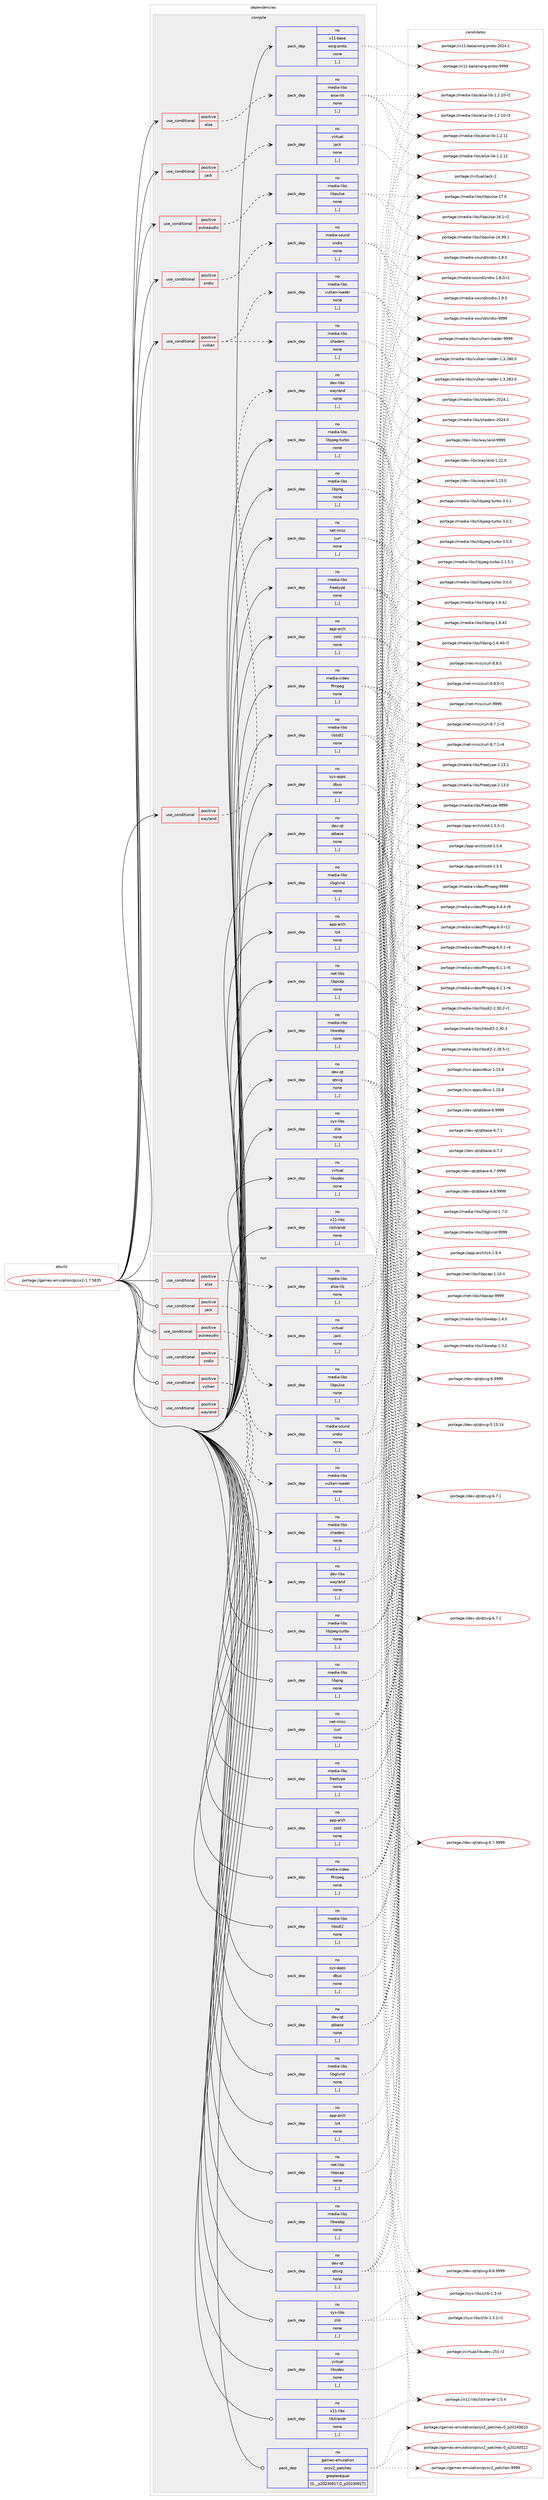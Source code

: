 digraph prolog {

# *************
# Graph options
# *************

newrank=true;
concentrate=true;
compound=true;
graph [rankdir=LR,fontname=Helvetica,fontsize=10,ranksep=1.5];#, ranksep=2.5, nodesep=0.2];
edge  [arrowhead=vee];
node  [fontname=Helvetica,fontsize=10];

# **********
# The ebuild
# **********

subgraph cluster_leftcol {
color=gray;
rank=same;
label=<<i>ebuild</i>>;
id [label="portage://games-emulation/pcsx2-1.7.5835", color=red, width=4, href="../games-emulation/pcsx2-1.7.5835.svg"];
}

# ****************
# The dependencies
# ****************

subgraph cluster_midcol {
color=gray;
label=<<i>dependencies</i>>;
subgraph cluster_compile {
fillcolor="#eeeeee";
style=filled;
label=<<i>compile</i>>;
subgraph cond62017 {
dependency223374 [label=<<TABLE BORDER="0" CELLBORDER="1" CELLSPACING="0" CELLPADDING="4"><TR><TD ROWSPAN="3" CELLPADDING="10">use_conditional</TD></TR><TR><TD>positive</TD></TR><TR><TD>alsa</TD></TR></TABLE>>, shape=none, color=red];
subgraph pack159883 {
dependency223375 [label=<<TABLE BORDER="0" CELLBORDER="1" CELLSPACING="0" CELLPADDING="4" WIDTH="220"><TR><TD ROWSPAN="6" CELLPADDING="30">pack_dep</TD></TR><TR><TD WIDTH="110">no</TD></TR><TR><TD>media-libs</TD></TR><TR><TD>alsa-lib</TD></TR><TR><TD>none</TD></TR><TR><TD>[,,]</TD></TR></TABLE>>, shape=none, color=blue];
}
dependency223374:e -> dependency223375:w [weight=20,style="dashed",arrowhead="vee"];
}
id:e -> dependency223374:w [weight=20,style="solid",arrowhead="vee"];
subgraph cond62018 {
dependency223376 [label=<<TABLE BORDER="0" CELLBORDER="1" CELLSPACING="0" CELLPADDING="4"><TR><TD ROWSPAN="3" CELLPADDING="10">use_conditional</TD></TR><TR><TD>positive</TD></TR><TR><TD>jack</TD></TR></TABLE>>, shape=none, color=red];
subgraph pack159884 {
dependency223377 [label=<<TABLE BORDER="0" CELLBORDER="1" CELLSPACING="0" CELLPADDING="4" WIDTH="220"><TR><TD ROWSPAN="6" CELLPADDING="30">pack_dep</TD></TR><TR><TD WIDTH="110">no</TD></TR><TR><TD>virtual</TD></TR><TR><TD>jack</TD></TR><TR><TD>none</TD></TR><TR><TD>[,,]</TD></TR></TABLE>>, shape=none, color=blue];
}
dependency223376:e -> dependency223377:w [weight=20,style="dashed",arrowhead="vee"];
}
id:e -> dependency223376:w [weight=20,style="solid",arrowhead="vee"];
subgraph cond62019 {
dependency223378 [label=<<TABLE BORDER="0" CELLBORDER="1" CELLSPACING="0" CELLPADDING="4"><TR><TD ROWSPAN="3" CELLPADDING="10">use_conditional</TD></TR><TR><TD>positive</TD></TR><TR><TD>pulseaudio</TD></TR></TABLE>>, shape=none, color=red];
subgraph pack159885 {
dependency223379 [label=<<TABLE BORDER="0" CELLBORDER="1" CELLSPACING="0" CELLPADDING="4" WIDTH="220"><TR><TD ROWSPAN="6" CELLPADDING="30">pack_dep</TD></TR><TR><TD WIDTH="110">no</TD></TR><TR><TD>media-libs</TD></TR><TR><TD>libpulse</TD></TR><TR><TD>none</TD></TR><TR><TD>[,,]</TD></TR></TABLE>>, shape=none, color=blue];
}
dependency223378:e -> dependency223379:w [weight=20,style="dashed",arrowhead="vee"];
}
id:e -> dependency223378:w [weight=20,style="solid",arrowhead="vee"];
subgraph cond62020 {
dependency223380 [label=<<TABLE BORDER="0" CELLBORDER="1" CELLSPACING="0" CELLPADDING="4"><TR><TD ROWSPAN="3" CELLPADDING="10">use_conditional</TD></TR><TR><TD>positive</TD></TR><TR><TD>sndio</TD></TR></TABLE>>, shape=none, color=red];
subgraph pack159886 {
dependency223381 [label=<<TABLE BORDER="0" CELLBORDER="1" CELLSPACING="0" CELLPADDING="4" WIDTH="220"><TR><TD ROWSPAN="6" CELLPADDING="30">pack_dep</TD></TR><TR><TD WIDTH="110">no</TD></TR><TR><TD>media-sound</TD></TR><TR><TD>sndio</TD></TR><TR><TD>none</TD></TR><TR><TD>[,,]</TD></TR></TABLE>>, shape=none, color=blue];
}
dependency223380:e -> dependency223381:w [weight=20,style="dashed",arrowhead="vee"];
}
id:e -> dependency223380:w [weight=20,style="solid",arrowhead="vee"];
subgraph cond62021 {
dependency223382 [label=<<TABLE BORDER="0" CELLBORDER="1" CELLSPACING="0" CELLPADDING="4"><TR><TD ROWSPAN="3" CELLPADDING="10">use_conditional</TD></TR><TR><TD>positive</TD></TR><TR><TD>vulkan</TD></TR></TABLE>>, shape=none, color=red];
subgraph pack159887 {
dependency223383 [label=<<TABLE BORDER="0" CELLBORDER="1" CELLSPACING="0" CELLPADDING="4" WIDTH="220"><TR><TD ROWSPAN="6" CELLPADDING="30">pack_dep</TD></TR><TR><TD WIDTH="110">no</TD></TR><TR><TD>media-libs</TD></TR><TR><TD>shaderc</TD></TR><TR><TD>none</TD></TR><TR><TD>[,,]</TD></TR></TABLE>>, shape=none, color=blue];
}
dependency223382:e -> dependency223383:w [weight=20,style="dashed",arrowhead="vee"];
subgraph pack159888 {
dependency223384 [label=<<TABLE BORDER="0" CELLBORDER="1" CELLSPACING="0" CELLPADDING="4" WIDTH="220"><TR><TD ROWSPAN="6" CELLPADDING="30">pack_dep</TD></TR><TR><TD WIDTH="110">no</TD></TR><TR><TD>media-libs</TD></TR><TR><TD>vulkan-loader</TD></TR><TR><TD>none</TD></TR><TR><TD>[,,]</TD></TR></TABLE>>, shape=none, color=blue];
}
dependency223382:e -> dependency223384:w [weight=20,style="dashed",arrowhead="vee"];
}
id:e -> dependency223382:w [weight=20,style="solid",arrowhead="vee"];
subgraph cond62022 {
dependency223385 [label=<<TABLE BORDER="0" CELLBORDER="1" CELLSPACING="0" CELLPADDING="4"><TR><TD ROWSPAN="3" CELLPADDING="10">use_conditional</TD></TR><TR><TD>positive</TD></TR><TR><TD>wayland</TD></TR></TABLE>>, shape=none, color=red];
subgraph pack159889 {
dependency223386 [label=<<TABLE BORDER="0" CELLBORDER="1" CELLSPACING="0" CELLPADDING="4" WIDTH="220"><TR><TD ROWSPAN="6" CELLPADDING="30">pack_dep</TD></TR><TR><TD WIDTH="110">no</TD></TR><TR><TD>dev-libs</TD></TR><TR><TD>wayland</TD></TR><TR><TD>none</TD></TR><TR><TD>[,,]</TD></TR></TABLE>>, shape=none, color=blue];
}
dependency223385:e -> dependency223386:w [weight=20,style="dashed",arrowhead="vee"];
}
id:e -> dependency223385:w [weight=20,style="solid",arrowhead="vee"];
subgraph pack159890 {
dependency223387 [label=<<TABLE BORDER="0" CELLBORDER="1" CELLSPACING="0" CELLPADDING="4" WIDTH="220"><TR><TD ROWSPAN="6" CELLPADDING="30">pack_dep</TD></TR><TR><TD WIDTH="110">no</TD></TR><TR><TD>app-arch</TD></TR><TR><TD>lz4</TD></TR><TR><TD>none</TD></TR><TR><TD>[,,]</TD></TR></TABLE>>, shape=none, color=blue];
}
id:e -> dependency223387:w [weight=20,style="solid",arrowhead="vee"];
subgraph pack159891 {
dependency223388 [label=<<TABLE BORDER="0" CELLBORDER="1" CELLSPACING="0" CELLPADDING="4" WIDTH="220"><TR><TD ROWSPAN="6" CELLPADDING="30">pack_dep</TD></TR><TR><TD WIDTH="110">no</TD></TR><TR><TD>app-arch</TD></TR><TR><TD>zstd</TD></TR><TR><TD>none</TD></TR><TR><TD>[,,]</TD></TR></TABLE>>, shape=none, color=blue];
}
id:e -> dependency223388:w [weight=20,style="solid",arrowhead="vee"];
subgraph pack159892 {
dependency223389 [label=<<TABLE BORDER="0" CELLBORDER="1" CELLSPACING="0" CELLPADDING="4" WIDTH="220"><TR><TD ROWSPAN="6" CELLPADDING="30">pack_dep</TD></TR><TR><TD WIDTH="110">no</TD></TR><TR><TD>dev-qt</TD></TR><TR><TD>qtbase</TD></TR><TR><TD>none</TD></TR><TR><TD>[,,]</TD></TR></TABLE>>, shape=none, color=blue];
}
id:e -> dependency223389:w [weight=20,style="solid",arrowhead="vee"];
subgraph pack159893 {
dependency223390 [label=<<TABLE BORDER="0" CELLBORDER="1" CELLSPACING="0" CELLPADDING="4" WIDTH="220"><TR><TD ROWSPAN="6" CELLPADDING="30">pack_dep</TD></TR><TR><TD WIDTH="110">no</TD></TR><TR><TD>dev-qt</TD></TR><TR><TD>qtsvg</TD></TR><TR><TD>none</TD></TR><TR><TD>[,,]</TD></TR></TABLE>>, shape=none, color=blue];
}
id:e -> dependency223390:w [weight=20,style="solid",arrowhead="vee"];
subgraph pack159894 {
dependency223391 [label=<<TABLE BORDER="0" CELLBORDER="1" CELLSPACING="0" CELLPADDING="4" WIDTH="220"><TR><TD ROWSPAN="6" CELLPADDING="30">pack_dep</TD></TR><TR><TD WIDTH="110">no</TD></TR><TR><TD>media-libs</TD></TR><TR><TD>freetype</TD></TR><TR><TD>none</TD></TR><TR><TD>[,,]</TD></TR></TABLE>>, shape=none, color=blue];
}
id:e -> dependency223391:w [weight=20,style="solid",arrowhead="vee"];
subgraph pack159895 {
dependency223392 [label=<<TABLE BORDER="0" CELLBORDER="1" CELLSPACING="0" CELLPADDING="4" WIDTH="220"><TR><TD ROWSPAN="6" CELLPADDING="30">pack_dep</TD></TR><TR><TD WIDTH="110">no</TD></TR><TR><TD>media-libs</TD></TR><TR><TD>libglvnd</TD></TR><TR><TD>none</TD></TR><TR><TD>[,,]</TD></TR></TABLE>>, shape=none, color=blue];
}
id:e -> dependency223392:w [weight=20,style="solid",arrowhead="vee"];
subgraph pack159896 {
dependency223393 [label=<<TABLE BORDER="0" CELLBORDER="1" CELLSPACING="0" CELLPADDING="4" WIDTH="220"><TR><TD ROWSPAN="6" CELLPADDING="30">pack_dep</TD></TR><TR><TD WIDTH="110">no</TD></TR><TR><TD>media-libs</TD></TR><TR><TD>libjpeg-turbo</TD></TR><TR><TD>none</TD></TR><TR><TD>[,,]</TD></TR></TABLE>>, shape=none, color=blue];
}
id:e -> dependency223393:w [weight=20,style="solid",arrowhead="vee"];
subgraph pack159897 {
dependency223394 [label=<<TABLE BORDER="0" CELLBORDER="1" CELLSPACING="0" CELLPADDING="4" WIDTH="220"><TR><TD ROWSPAN="6" CELLPADDING="30">pack_dep</TD></TR><TR><TD WIDTH="110">no</TD></TR><TR><TD>media-libs</TD></TR><TR><TD>libpng</TD></TR><TR><TD>none</TD></TR><TR><TD>[,,]</TD></TR></TABLE>>, shape=none, color=blue];
}
id:e -> dependency223394:w [weight=20,style="solid",arrowhead="vee"];
subgraph pack159898 {
dependency223395 [label=<<TABLE BORDER="0" CELLBORDER="1" CELLSPACING="0" CELLPADDING="4" WIDTH="220"><TR><TD ROWSPAN="6" CELLPADDING="30">pack_dep</TD></TR><TR><TD WIDTH="110">no</TD></TR><TR><TD>media-libs</TD></TR><TR><TD>libsdl2</TD></TR><TR><TD>none</TD></TR><TR><TD>[,,]</TD></TR></TABLE>>, shape=none, color=blue];
}
id:e -> dependency223395:w [weight=20,style="solid",arrowhead="vee"];
subgraph pack159899 {
dependency223396 [label=<<TABLE BORDER="0" CELLBORDER="1" CELLSPACING="0" CELLPADDING="4" WIDTH="220"><TR><TD ROWSPAN="6" CELLPADDING="30">pack_dep</TD></TR><TR><TD WIDTH="110">no</TD></TR><TR><TD>media-libs</TD></TR><TR><TD>libwebp</TD></TR><TR><TD>none</TD></TR><TR><TD>[,,]</TD></TR></TABLE>>, shape=none, color=blue];
}
id:e -> dependency223396:w [weight=20,style="solid",arrowhead="vee"];
subgraph pack159900 {
dependency223397 [label=<<TABLE BORDER="0" CELLBORDER="1" CELLSPACING="0" CELLPADDING="4" WIDTH="220"><TR><TD ROWSPAN="6" CELLPADDING="30">pack_dep</TD></TR><TR><TD WIDTH="110">no</TD></TR><TR><TD>media-video</TD></TR><TR><TD>ffmpeg</TD></TR><TR><TD>none</TD></TR><TR><TD>[,,]</TD></TR></TABLE>>, shape=none, color=blue];
}
id:e -> dependency223397:w [weight=20,style="solid",arrowhead="vee"];
subgraph pack159901 {
dependency223398 [label=<<TABLE BORDER="0" CELLBORDER="1" CELLSPACING="0" CELLPADDING="4" WIDTH="220"><TR><TD ROWSPAN="6" CELLPADDING="30">pack_dep</TD></TR><TR><TD WIDTH="110">no</TD></TR><TR><TD>net-libs</TD></TR><TR><TD>libpcap</TD></TR><TR><TD>none</TD></TR><TR><TD>[,,]</TD></TR></TABLE>>, shape=none, color=blue];
}
id:e -> dependency223398:w [weight=20,style="solid",arrowhead="vee"];
subgraph pack159902 {
dependency223399 [label=<<TABLE BORDER="0" CELLBORDER="1" CELLSPACING="0" CELLPADDING="4" WIDTH="220"><TR><TD ROWSPAN="6" CELLPADDING="30">pack_dep</TD></TR><TR><TD WIDTH="110">no</TD></TR><TR><TD>net-misc</TD></TR><TR><TD>curl</TD></TR><TR><TD>none</TD></TR><TR><TD>[,,]</TD></TR></TABLE>>, shape=none, color=blue];
}
id:e -> dependency223399:w [weight=20,style="solid",arrowhead="vee"];
subgraph pack159903 {
dependency223400 [label=<<TABLE BORDER="0" CELLBORDER="1" CELLSPACING="0" CELLPADDING="4" WIDTH="220"><TR><TD ROWSPAN="6" CELLPADDING="30">pack_dep</TD></TR><TR><TD WIDTH="110">no</TD></TR><TR><TD>sys-apps</TD></TR><TR><TD>dbus</TD></TR><TR><TD>none</TD></TR><TR><TD>[,,]</TD></TR></TABLE>>, shape=none, color=blue];
}
id:e -> dependency223400:w [weight=20,style="solid",arrowhead="vee"];
subgraph pack159904 {
dependency223401 [label=<<TABLE BORDER="0" CELLBORDER="1" CELLSPACING="0" CELLPADDING="4" WIDTH="220"><TR><TD ROWSPAN="6" CELLPADDING="30">pack_dep</TD></TR><TR><TD WIDTH="110">no</TD></TR><TR><TD>sys-libs</TD></TR><TR><TD>zlib</TD></TR><TR><TD>none</TD></TR><TR><TD>[,,]</TD></TR></TABLE>>, shape=none, color=blue];
}
id:e -> dependency223401:w [weight=20,style="solid",arrowhead="vee"];
subgraph pack159905 {
dependency223402 [label=<<TABLE BORDER="0" CELLBORDER="1" CELLSPACING="0" CELLPADDING="4" WIDTH="220"><TR><TD ROWSPAN="6" CELLPADDING="30">pack_dep</TD></TR><TR><TD WIDTH="110">no</TD></TR><TR><TD>virtual</TD></TR><TR><TD>libudev</TD></TR><TR><TD>none</TD></TR><TR><TD>[,,]</TD></TR></TABLE>>, shape=none, color=blue];
}
id:e -> dependency223402:w [weight=20,style="solid",arrowhead="vee"];
subgraph pack159906 {
dependency223403 [label=<<TABLE BORDER="0" CELLBORDER="1" CELLSPACING="0" CELLPADDING="4" WIDTH="220"><TR><TD ROWSPAN="6" CELLPADDING="30">pack_dep</TD></TR><TR><TD WIDTH="110">no</TD></TR><TR><TD>x11-base</TD></TR><TR><TD>xorg-proto</TD></TR><TR><TD>none</TD></TR><TR><TD>[,,]</TD></TR></TABLE>>, shape=none, color=blue];
}
id:e -> dependency223403:w [weight=20,style="solid",arrowhead="vee"];
subgraph pack159907 {
dependency223404 [label=<<TABLE BORDER="0" CELLBORDER="1" CELLSPACING="0" CELLPADDING="4" WIDTH="220"><TR><TD ROWSPAN="6" CELLPADDING="30">pack_dep</TD></TR><TR><TD WIDTH="110">no</TD></TR><TR><TD>x11-libs</TD></TR><TR><TD>libXrandr</TD></TR><TR><TD>none</TD></TR><TR><TD>[,,]</TD></TR></TABLE>>, shape=none, color=blue];
}
id:e -> dependency223404:w [weight=20,style="solid",arrowhead="vee"];
}
subgraph cluster_compileandrun {
fillcolor="#eeeeee";
style=filled;
label=<<i>compile and run</i>>;
}
subgraph cluster_run {
fillcolor="#eeeeee";
style=filled;
label=<<i>run</i>>;
subgraph cond62023 {
dependency223405 [label=<<TABLE BORDER="0" CELLBORDER="1" CELLSPACING="0" CELLPADDING="4"><TR><TD ROWSPAN="3" CELLPADDING="10">use_conditional</TD></TR><TR><TD>positive</TD></TR><TR><TD>alsa</TD></TR></TABLE>>, shape=none, color=red];
subgraph pack159908 {
dependency223406 [label=<<TABLE BORDER="0" CELLBORDER="1" CELLSPACING="0" CELLPADDING="4" WIDTH="220"><TR><TD ROWSPAN="6" CELLPADDING="30">pack_dep</TD></TR><TR><TD WIDTH="110">no</TD></TR><TR><TD>media-libs</TD></TR><TR><TD>alsa-lib</TD></TR><TR><TD>none</TD></TR><TR><TD>[,,]</TD></TR></TABLE>>, shape=none, color=blue];
}
dependency223405:e -> dependency223406:w [weight=20,style="dashed",arrowhead="vee"];
}
id:e -> dependency223405:w [weight=20,style="solid",arrowhead="odot"];
subgraph cond62024 {
dependency223407 [label=<<TABLE BORDER="0" CELLBORDER="1" CELLSPACING="0" CELLPADDING="4"><TR><TD ROWSPAN="3" CELLPADDING="10">use_conditional</TD></TR><TR><TD>positive</TD></TR><TR><TD>jack</TD></TR></TABLE>>, shape=none, color=red];
subgraph pack159909 {
dependency223408 [label=<<TABLE BORDER="0" CELLBORDER="1" CELLSPACING="0" CELLPADDING="4" WIDTH="220"><TR><TD ROWSPAN="6" CELLPADDING="30">pack_dep</TD></TR><TR><TD WIDTH="110">no</TD></TR><TR><TD>virtual</TD></TR><TR><TD>jack</TD></TR><TR><TD>none</TD></TR><TR><TD>[,,]</TD></TR></TABLE>>, shape=none, color=blue];
}
dependency223407:e -> dependency223408:w [weight=20,style="dashed",arrowhead="vee"];
}
id:e -> dependency223407:w [weight=20,style="solid",arrowhead="odot"];
subgraph cond62025 {
dependency223409 [label=<<TABLE BORDER="0" CELLBORDER="1" CELLSPACING="0" CELLPADDING="4"><TR><TD ROWSPAN="3" CELLPADDING="10">use_conditional</TD></TR><TR><TD>positive</TD></TR><TR><TD>pulseaudio</TD></TR></TABLE>>, shape=none, color=red];
subgraph pack159910 {
dependency223410 [label=<<TABLE BORDER="0" CELLBORDER="1" CELLSPACING="0" CELLPADDING="4" WIDTH="220"><TR><TD ROWSPAN="6" CELLPADDING="30">pack_dep</TD></TR><TR><TD WIDTH="110">no</TD></TR><TR><TD>media-libs</TD></TR><TR><TD>libpulse</TD></TR><TR><TD>none</TD></TR><TR><TD>[,,]</TD></TR></TABLE>>, shape=none, color=blue];
}
dependency223409:e -> dependency223410:w [weight=20,style="dashed",arrowhead="vee"];
}
id:e -> dependency223409:w [weight=20,style="solid",arrowhead="odot"];
subgraph cond62026 {
dependency223411 [label=<<TABLE BORDER="0" CELLBORDER="1" CELLSPACING="0" CELLPADDING="4"><TR><TD ROWSPAN="3" CELLPADDING="10">use_conditional</TD></TR><TR><TD>positive</TD></TR><TR><TD>sndio</TD></TR></TABLE>>, shape=none, color=red];
subgraph pack159911 {
dependency223412 [label=<<TABLE BORDER="0" CELLBORDER="1" CELLSPACING="0" CELLPADDING="4" WIDTH="220"><TR><TD ROWSPAN="6" CELLPADDING="30">pack_dep</TD></TR><TR><TD WIDTH="110">no</TD></TR><TR><TD>media-sound</TD></TR><TR><TD>sndio</TD></TR><TR><TD>none</TD></TR><TR><TD>[,,]</TD></TR></TABLE>>, shape=none, color=blue];
}
dependency223411:e -> dependency223412:w [weight=20,style="dashed",arrowhead="vee"];
}
id:e -> dependency223411:w [weight=20,style="solid",arrowhead="odot"];
subgraph cond62027 {
dependency223413 [label=<<TABLE BORDER="0" CELLBORDER="1" CELLSPACING="0" CELLPADDING="4"><TR><TD ROWSPAN="3" CELLPADDING="10">use_conditional</TD></TR><TR><TD>positive</TD></TR><TR><TD>vulkan</TD></TR></TABLE>>, shape=none, color=red];
subgraph pack159912 {
dependency223414 [label=<<TABLE BORDER="0" CELLBORDER="1" CELLSPACING="0" CELLPADDING="4" WIDTH="220"><TR><TD ROWSPAN="6" CELLPADDING="30">pack_dep</TD></TR><TR><TD WIDTH="110">no</TD></TR><TR><TD>media-libs</TD></TR><TR><TD>shaderc</TD></TR><TR><TD>none</TD></TR><TR><TD>[,,]</TD></TR></TABLE>>, shape=none, color=blue];
}
dependency223413:e -> dependency223414:w [weight=20,style="dashed",arrowhead="vee"];
subgraph pack159913 {
dependency223415 [label=<<TABLE BORDER="0" CELLBORDER="1" CELLSPACING="0" CELLPADDING="4" WIDTH="220"><TR><TD ROWSPAN="6" CELLPADDING="30">pack_dep</TD></TR><TR><TD WIDTH="110">no</TD></TR><TR><TD>media-libs</TD></TR><TR><TD>vulkan-loader</TD></TR><TR><TD>none</TD></TR><TR><TD>[,,]</TD></TR></TABLE>>, shape=none, color=blue];
}
dependency223413:e -> dependency223415:w [weight=20,style="dashed",arrowhead="vee"];
}
id:e -> dependency223413:w [weight=20,style="solid",arrowhead="odot"];
subgraph cond62028 {
dependency223416 [label=<<TABLE BORDER="0" CELLBORDER="1" CELLSPACING="0" CELLPADDING="4"><TR><TD ROWSPAN="3" CELLPADDING="10">use_conditional</TD></TR><TR><TD>positive</TD></TR><TR><TD>wayland</TD></TR></TABLE>>, shape=none, color=red];
subgraph pack159914 {
dependency223417 [label=<<TABLE BORDER="0" CELLBORDER="1" CELLSPACING="0" CELLPADDING="4" WIDTH="220"><TR><TD ROWSPAN="6" CELLPADDING="30">pack_dep</TD></TR><TR><TD WIDTH="110">no</TD></TR><TR><TD>dev-libs</TD></TR><TR><TD>wayland</TD></TR><TR><TD>none</TD></TR><TR><TD>[,,]</TD></TR></TABLE>>, shape=none, color=blue];
}
dependency223416:e -> dependency223417:w [weight=20,style="dashed",arrowhead="vee"];
}
id:e -> dependency223416:w [weight=20,style="solid",arrowhead="odot"];
subgraph pack159915 {
dependency223418 [label=<<TABLE BORDER="0" CELLBORDER="1" CELLSPACING="0" CELLPADDING="4" WIDTH="220"><TR><TD ROWSPAN="6" CELLPADDING="30">pack_dep</TD></TR><TR><TD WIDTH="110">no</TD></TR><TR><TD>app-arch</TD></TR><TR><TD>lz4</TD></TR><TR><TD>none</TD></TR><TR><TD>[,,]</TD></TR></TABLE>>, shape=none, color=blue];
}
id:e -> dependency223418:w [weight=20,style="solid",arrowhead="odot"];
subgraph pack159916 {
dependency223419 [label=<<TABLE BORDER="0" CELLBORDER="1" CELLSPACING="0" CELLPADDING="4" WIDTH="220"><TR><TD ROWSPAN="6" CELLPADDING="30">pack_dep</TD></TR><TR><TD WIDTH="110">no</TD></TR><TR><TD>app-arch</TD></TR><TR><TD>zstd</TD></TR><TR><TD>none</TD></TR><TR><TD>[,,]</TD></TR></TABLE>>, shape=none, color=blue];
}
id:e -> dependency223419:w [weight=20,style="solid",arrowhead="odot"];
subgraph pack159917 {
dependency223420 [label=<<TABLE BORDER="0" CELLBORDER="1" CELLSPACING="0" CELLPADDING="4" WIDTH="220"><TR><TD ROWSPAN="6" CELLPADDING="30">pack_dep</TD></TR><TR><TD WIDTH="110">no</TD></TR><TR><TD>dev-qt</TD></TR><TR><TD>qtbase</TD></TR><TR><TD>none</TD></TR><TR><TD>[,,]</TD></TR></TABLE>>, shape=none, color=blue];
}
id:e -> dependency223420:w [weight=20,style="solid",arrowhead="odot"];
subgraph pack159918 {
dependency223421 [label=<<TABLE BORDER="0" CELLBORDER="1" CELLSPACING="0" CELLPADDING="4" WIDTH="220"><TR><TD ROWSPAN="6" CELLPADDING="30">pack_dep</TD></TR><TR><TD WIDTH="110">no</TD></TR><TR><TD>dev-qt</TD></TR><TR><TD>qtsvg</TD></TR><TR><TD>none</TD></TR><TR><TD>[,,]</TD></TR></TABLE>>, shape=none, color=blue];
}
id:e -> dependency223421:w [weight=20,style="solid",arrowhead="odot"];
subgraph pack159919 {
dependency223422 [label=<<TABLE BORDER="0" CELLBORDER="1" CELLSPACING="0" CELLPADDING="4" WIDTH="220"><TR><TD ROWSPAN="6" CELLPADDING="30">pack_dep</TD></TR><TR><TD WIDTH="110">no</TD></TR><TR><TD>games-emulation</TD></TR><TR><TD>pcsx2_patches</TD></TR><TR><TD>greaterequal</TD></TR><TR><TD>[0,,_p20230917,0_p20230917]</TD></TR></TABLE>>, shape=none, color=blue];
}
id:e -> dependency223422:w [weight=20,style="solid",arrowhead="odot"];
subgraph pack159920 {
dependency223423 [label=<<TABLE BORDER="0" CELLBORDER="1" CELLSPACING="0" CELLPADDING="4" WIDTH="220"><TR><TD ROWSPAN="6" CELLPADDING="30">pack_dep</TD></TR><TR><TD WIDTH="110">no</TD></TR><TR><TD>media-libs</TD></TR><TR><TD>freetype</TD></TR><TR><TD>none</TD></TR><TR><TD>[,,]</TD></TR></TABLE>>, shape=none, color=blue];
}
id:e -> dependency223423:w [weight=20,style="solid",arrowhead="odot"];
subgraph pack159921 {
dependency223424 [label=<<TABLE BORDER="0" CELLBORDER="1" CELLSPACING="0" CELLPADDING="4" WIDTH="220"><TR><TD ROWSPAN="6" CELLPADDING="30">pack_dep</TD></TR><TR><TD WIDTH="110">no</TD></TR><TR><TD>media-libs</TD></TR><TR><TD>libglvnd</TD></TR><TR><TD>none</TD></TR><TR><TD>[,,]</TD></TR></TABLE>>, shape=none, color=blue];
}
id:e -> dependency223424:w [weight=20,style="solid",arrowhead="odot"];
subgraph pack159922 {
dependency223425 [label=<<TABLE BORDER="0" CELLBORDER="1" CELLSPACING="0" CELLPADDING="4" WIDTH="220"><TR><TD ROWSPAN="6" CELLPADDING="30">pack_dep</TD></TR><TR><TD WIDTH="110">no</TD></TR><TR><TD>media-libs</TD></TR><TR><TD>libjpeg-turbo</TD></TR><TR><TD>none</TD></TR><TR><TD>[,,]</TD></TR></TABLE>>, shape=none, color=blue];
}
id:e -> dependency223425:w [weight=20,style="solid",arrowhead="odot"];
subgraph pack159923 {
dependency223426 [label=<<TABLE BORDER="0" CELLBORDER="1" CELLSPACING="0" CELLPADDING="4" WIDTH="220"><TR><TD ROWSPAN="6" CELLPADDING="30">pack_dep</TD></TR><TR><TD WIDTH="110">no</TD></TR><TR><TD>media-libs</TD></TR><TR><TD>libpng</TD></TR><TR><TD>none</TD></TR><TR><TD>[,,]</TD></TR></TABLE>>, shape=none, color=blue];
}
id:e -> dependency223426:w [weight=20,style="solid",arrowhead="odot"];
subgraph pack159924 {
dependency223427 [label=<<TABLE BORDER="0" CELLBORDER="1" CELLSPACING="0" CELLPADDING="4" WIDTH="220"><TR><TD ROWSPAN="6" CELLPADDING="30">pack_dep</TD></TR><TR><TD WIDTH="110">no</TD></TR><TR><TD>media-libs</TD></TR><TR><TD>libsdl2</TD></TR><TR><TD>none</TD></TR><TR><TD>[,,]</TD></TR></TABLE>>, shape=none, color=blue];
}
id:e -> dependency223427:w [weight=20,style="solid",arrowhead="odot"];
subgraph pack159925 {
dependency223428 [label=<<TABLE BORDER="0" CELLBORDER="1" CELLSPACING="0" CELLPADDING="4" WIDTH="220"><TR><TD ROWSPAN="6" CELLPADDING="30">pack_dep</TD></TR><TR><TD WIDTH="110">no</TD></TR><TR><TD>media-libs</TD></TR><TR><TD>libwebp</TD></TR><TR><TD>none</TD></TR><TR><TD>[,,]</TD></TR></TABLE>>, shape=none, color=blue];
}
id:e -> dependency223428:w [weight=20,style="solid",arrowhead="odot"];
subgraph pack159926 {
dependency223429 [label=<<TABLE BORDER="0" CELLBORDER="1" CELLSPACING="0" CELLPADDING="4" WIDTH="220"><TR><TD ROWSPAN="6" CELLPADDING="30">pack_dep</TD></TR><TR><TD WIDTH="110">no</TD></TR><TR><TD>media-video</TD></TR><TR><TD>ffmpeg</TD></TR><TR><TD>none</TD></TR><TR><TD>[,,]</TD></TR></TABLE>>, shape=none, color=blue];
}
id:e -> dependency223429:w [weight=20,style="solid",arrowhead="odot"];
subgraph pack159927 {
dependency223430 [label=<<TABLE BORDER="0" CELLBORDER="1" CELLSPACING="0" CELLPADDING="4" WIDTH="220"><TR><TD ROWSPAN="6" CELLPADDING="30">pack_dep</TD></TR><TR><TD WIDTH="110">no</TD></TR><TR><TD>net-libs</TD></TR><TR><TD>libpcap</TD></TR><TR><TD>none</TD></TR><TR><TD>[,,]</TD></TR></TABLE>>, shape=none, color=blue];
}
id:e -> dependency223430:w [weight=20,style="solid",arrowhead="odot"];
subgraph pack159928 {
dependency223431 [label=<<TABLE BORDER="0" CELLBORDER="1" CELLSPACING="0" CELLPADDING="4" WIDTH="220"><TR><TD ROWSPAN="6" CELLPADDING="30">pack_dep</TD></TR><TR><TD WIDTH="110">no</TD></TR><TR><TD>net-misc</TD></TR><TR><TD>curl</TD></TR><TR><TD>none</TD></TR><TR><TD>[,,]</TD></TR></TABLE>>, shape=none, color=blue];
}
id:e -> dependency223431:w [weight=20,style="solid",arrowhead="odot"];
subgraph pack159929 {
dependency223432 [label=<<TABLE BORDER="0" CELLBORDER="1" CELLSPACING="0" CELLPADDING="4" WIDTH="220"><TR><TD ROWSPAN="6" CELLPADDING="30">pack_dep</TD></TR><TR><TD WIDTH="110">no</TD></TR><TR><TD>sys-apps</TD></TR><TR><TD>dbus</TD></TR><TR><TD>none</TD></TR><TR><TD>[,,]</TD></TR></TABLE>>, shape=none, color=blue];
}
id:e -> dependency223432:w [weight=20,style="solid",arrowhead="odot"];
subgraph pack159930 {
dependency223433 [label=<<TABLE BORDER="0" CELLBORDER="1" CELLSPACING="0" CELLPADDING="4" WIDTH="220"><TR><TD ROWSPAN="6" CELLPADDING="30">pack_dep</TD></TR><TR><TD WIDTH="110">no</TD></TR><TR><TD>sys-libs</TD></TR><TR><TD>zlib</TD></TR><TR><TD>none</TD></TR><TR><TD>[,,]</TD></TR></TABLE>>, shape=none, color=blue];
}
id:e -> dependency223433:w [weight=20,style="solid",arrowhead="odot"];
subgraph pack159931 {
dependency223434 [label=<<TABLE BORDER="0" CELLBORDER="1" CELLSPACING="0" CELLPADDING="4" WIDTH="220"><TR><TD ROWSPAN="6" CELLPADDING="30">pack_dep</TD></TR><TR><TD WIDTH="110">no</TD></TR><TR><TD>virtual</TD></TR><TR><TD>libudev</TD></TR><TR><TD>none</TD></TR><TR><TD>[,,]</TD></TR></TABLE>>, shape=none, color=blue];
}
id:e -> dependency223434:w [weight=20,style="solid",arrowhead="odot"];
subgraph pack159932 {
dependency223435 [label=<<TABLE BORDER="0" CELLBORDER="1" CELLSPACING="0" CELLPADDING="4" WIDTH="220"><TR><TD ROWSPAN="6" CELLPADDING="30">pack_dep</TD></TR><TR><TD WIDTH="110">no</TD></TR><TR><TD>x11-libs</TD></TR><TR><TD>libXrandr</TD></TR><TR><TD>none</TD></TR><TR><TD>[,,]</TD></TR></TABLE>>, shape=none, color=blue];
}
id:e -> dependency223435:w [weight=20,style="solid",arrowhead="odot"];
}
}

# **************
# The candidates
# **************

subgraph cluster_choices {
rank=same;
color=gray;
label=<<i>candidates</i>>;

subgraph choice159883 {
color=black;
nodesep=1;
choice1091011001059745108105981154797108115974510810598454946504649484511450 [label="portage://media-libs/alsa-lib-1.2.10-r2", color=red, width=4,href="../media-libs/alsa-lib-1.2.10-r2.svg"];
choice1091011001059745108105981154797108115974510810598454946504649484511451 [label="portage://media-libs/alsa-lib-1.2.10-r3", color=red, width=4,href="../media-libs/alsa-lib-1.2.10-r3.svg"];
choice109101100105974510810598115479710811597451081059845494650464949 [label="portage://media-libs/alsa-lib-1.2.11", color=red, width=4,href="../media-libs/alsa-lib-1.2.11.svg"];
choice109101100105974510810598115479710811597451081059845494650464950 [label="portage://media-libs/alsa-lib-1.2.12", color=red, width=4,href="../media-libs/alsa-lib-1.2.12.svg"];
dependency223375:e -> choice1091011001059745108105981154797108115974510810598454946504649484511450:w [style=dotted,weight="100"];
dependency223375:e -> choice1091011001059745108105981154797108115974510810598454946504649484511451:w [style=dotted,weight="100"];
dependency223375:e -> choice109101100105974510810598115479710811597451081059845494650464949:w [style=dotted,weight="100"];
dependency223375:e -> choice109101100105974510810598115479710811597451081059845494650464950:w [style=dotted,weight="100"];
}
subgraph choice159884 {
color=black;
nodesep=1;
choice118105114116117971084710697991074550 [label="portage://virtual/jack-2", color=red, width=4,href="../virtual/jack-2.svg"];
dependency223377:e -> choice118105114116117971084710697991074550:w [style=dotted,weight="100"];
}
subgraph choice159885 {
color=black;
nodesep=1;
choice109101100105974510810598115471081059811211710811510145495446494511450 [label="portage://media-libs/libpulse-16.1-r2", color=red, width=4,href="../media-libs/libpulse-16.1-r2.svg"];
choice10910110010597451081059811547108105981121171081151014549544657574649 [label="portage://media-libs/libpulse-16.99.1", color=red, width=4,href="../media-libs/libpulse-16.99.1.svg"];
choice10910110010597451081059811547108105981121171081151014549554648 [label="portage://media-libs/libpulse-17.0", color=red, width=4,href="../media-libs/libpulse-17.0.svg"];
dependency223379:e -> choice109101100105974510810598115471081059811211710811510145495446494511450:w [style=dotted,weight="100"];
dependency223379:e -> choice10910110010597451081059811547108105981121171081151014549544657574649:w [style=dotted,weight="100"];
dependency223379:e -> choice10910110010597451081059811547108105981121171081151014549554648:w [style=dotted,weight="100"];
}
subgraph choice159886 {
color=black;
nodesep=1;
choice109101100105974511511111711010047115110100105111454946564648 [label="portage://media-sound/sndio-1.8.0", color=red, width=4,href="../media-sound/sndio-1.8.0.svg"];
choice1091011001059745115111117110100471151101001051114549465646484511449 [label="portage://media-sound/sndio-1.8.0-r1", color=red, width=4,href="../media-sound/sndio-1.8.0-r1.svg"];
choice109101100105974511511111711010047115110100105111454946574648 [label="portage://media-sound/sndio-1.9.0", color=red, width=4,href="../media-sound/sndio-1.9.0.svg"];
choice1091011001059745115111117110100471151101001051114557575757 [label="portage://media-sound/sndio-9999", color=red, width=4,href="../media-sound/sndio-9999.svg"];
dependency223381:e -> choice109101100105974511511111711010047115110100105111454946564648:w [style=dotted,weight="100"];
dependency223381:e -> choice1091011001059745115111117110100471151101001051114549465646484511449:w [style=dotted,weight="100"];
dependency223381:e -> choice109101100105974511511111711010047115110100105111454946574648:w [style=dotted,weight="100"];
dependency223381:e -> choice1091011001059745115111117110100471151101001051114557575757:w [style=dotted,weight="100"];
}
subgraph choice159887 {
color=black;
nodesep=1;
choice10910110010597451081059811547115104971001011149945504850524648 [label="portage://media-libs/shaderc-2024.0", color=red, width=4,href="../media-libs/shaderc-2024.0.svg"];
choice10910110010597451081059811547115104971001011149945504850524649 [label="portage://media-libs/shaderc-2024.1", color=red, width=4,href="../media-libs/shaderc-2024.1.svg"];
dependency223383:e -> choice10910110010597451081059811547115104971001011149945504850524648:w [style=dotted,weight="100"];
dependency223383:e -> choice10910110010597451081059811547115104971001011149945504850524649:w [style=dotted,weight="100"];
}
subgraph choice159888 {
color=black;
nodesep=1;
choice1091011001059745108105981154711811710810797110451081119710010111445494651465056484648 [label="portage://media-libs/vulkan-loader-1.3.280.0", color=red, width=4,href="../media-libs/vulkan-loader-1.3.280.0.svg"];
choice1091011001059745108105981154711811710810797110451081119710010111445494651465056514648 [label="portage://media-libs/vulkan-loader-1.3.283.0", color=red, width=4,href="../media-libs/vulkan-loader-1.3.283.0.svg"];
choice109101100105974510810598115471181171081079711045108111971001011144557575757 [label="portage://media-libs/vulkan-loader-9999", color=red, width=4,href="../media-libs/vulkan-loader-9999.svg"];
dependency223384:e -> choice1091011001059745108105981154711811710810797110451081119710010111445494651465056484648:w [style=dotted,weight="100"];
dependency223384:e -> choice1091011001059745108105981154711811710810797110451081119710010111445494651465056514648:w [style=dotted,weight="100"];
dependency223384:e -> choice109101100105974510810598115471181171081079711045108111971001011144557575757:w [style=dotted,weight="100"];
}
subgraph choice159889 {
color=black;
nodesep=1;
choice100101118451081059811547119971211089711010045494650504648 [label="portage://dev-libs/wayland-1.22.0", color=red, width=4,href="../dev-libs/wayland-1.22.0.svg"];
choice100101118451081059811547119971211089711010045494650514648 [label="portage://dev-libs/wayland-1.23.0", color=red, width=4,href="../dev-libs/wayland-1.23.0.svg"];
choice10010111845108105981154711997121108971101004557575757 [label="portage://dev-libs/wayland-9999", color=red, width=4,href="../dev-libs/wayland-9999.svg"];
dependency223386:e -> choice100101118451081059811547119971211089711010045494650504648:w [style=dotted,weight="100"];
dependency223386:e -> choice100101118451081059811547119971211089711010045494650514648:w [style=dotted,weight="100"];
dependency223386:e -> choice10010111845108105981154711997121108971101004557575757:w [style=dotted,weight="100"];
}
subgraph choice159890 {
color=black;
nodesep=1;
choice971121124597114991044710812252454946574652 [label="portage://app-arch/lz4-1.9.4", color=red, width=4,href="../app-arch/lz4-1.9.4.svg"];
dependency223387:e -> choice971121124597114991044710812252454946574652:w [style=dotted,weight="100"];
}
subgraph choice159891 {
color=black;
nodesep=1;
choice9711211245971149910447122115116100454946534653 [label="portage://app-arch/zstd-1.5.5", color=red, width=4,href="../app-arch/zstd-1.5.5.svg"];
choice97112112459711499104471221151161004549465346534511449 [label="portage://app-arch/zstd-1.5.5-r1", color=red, width=4,href="../app-arch/zstd-1.5.5-r1.svg"];
choice9711211245971149910447122115116100454946534654 [label="portage://app-arch/zstd-1.5.6", color=red, width=4,href="../app-arch/zstd-1.5.6.svg"];
dependency223388:e -> choice9711211245971149910447122115116100454946534653:w [style=dotted,weight="100"];
dependency223388:e -> choice97112112459711499104471221151161004549465346534511449:w [style=dotted,weight="100"];
dependency223388:e -> choice9711211245971149910447122115116100454946534654:w [style=dotted,weight="100"];
}
subgraph choice159892 {
color=black;
nodesep=1;
choice10010111845113116471131169897115101455446554649 [label="portage://dev-qt/qtbase-6.7.1", color=red, width=4,href="../dev-qt/qtbase-6.7.1.svg"];
choice10010111845113116471131169897115101455446554650 [label="portage://dev-qt/qtbase-6.7.2", color=red, width=4,href="../dev-qt/qtbase-6.7.2.svg"];
choice10010111845113116471131169897115101455446554657575757 [label="portage://dev-qt/qtbase-6.7.9999", color=red, width=4,href="../dev-qt/qtbase-6.7.9999.svg"];
choice10010111845113116471131169897115101455446564657575757 [label="portage://dev-qt/qtbase-6.8.9999", color=red, width=4,href="../dev-qt/qtbase-6.8.9999.svg"];
choice1001011184511311647113116989711510145544657575757 [label="portage://dev-qt/qtbase-6.9999", color=red, width=4,href="../dev-qt/qtbase-6.9999.svg"];
dependency223389:e -> choice10010111845113116471131169897115101455446554649:w [style=dotted,weight="100"];
dependency223389:e -> choice10010111845113116471131169897115101455446554650:w [style=dotted,weight="100"];
dependency223389:e -> choice10010111845113116471131169897115101455446554657575757:w [style=dotted,weight="100"];
dependency223389:e -> choice10010111845113116471131169897115101455446564657575757:w [style=dotted,weight="100"];
dependency223389:e -> choice1001011184511311647113116989711510145544657575757:w [style=dotted,weight="100"];
}
subgraph choice159893 {
color=black;
nodesep=1;
choice10010111845113116471131161151181034553464953464952 [label="portage://dev-qt/qtsvg-5.15.14", color=red, width=4,href="../dev-qt/qtsvg-5.15.14.svg"];
choice1001011184511311647113116115118103455446554649 [label="portage://dev-qt/qtsvg-6.7.1", color=red, width=4,href="../dev-qt/qtsvg-6.7.1.svg"];
choice1001011184511311647113116115118103455446554650 [label="portage://dev-qt/qtsvg-6.7.2", color=red, width=4,href="../dev-qt/qtsvg-6.7.2.svg"];
choice1001011184511311647113116115118103455446554657575757 [label="portage://dev-qt/qtsvg-6.7.9999", color=red, width=4,href="../dev-qt/qtsvg-6.7.9999.svg"];
choice1001011184511311647113116115118103455446564657575757 [label="portage://dev-qt/qtsvg-6.8.9999", color=red, width=4,href="../dev-qt/qtsvg-6.8.9999.svg"];
choice100101118451131164711311611511810345544657575757 [label="portage://dev-qt/qtsvg-6.9999", color=red, width=4,href="../dev-qt/qtsvg-6.9999.svg"];
dependency223390:e -> choice10010111845113116471131161151181034553464953464952:w [style=dotted,weight="100"];
dependency223390:e -> choice1001011184511311647113116115118103455446554649:w [style=dotted,weight="100"];
dependency223390:e -> choice1001011184511311647113116115118103455446554650:w [style=dotted,weight="100"];
dependency223390:e -> choice1001011184511311647113116115118103455446554657575757:w [style=dotted,weight="100"];
dependency223390:e -> choice1001011184511311647113116115118103455446564657575757:w [style=dotted,weight="100"];
dependency223390:e -> choice100101118451131164711311611511810345544657575757:w [style=dotted,weight="100"];
}
subgraph choice159894 {
color=black;
nodesep=1;
choice1091011001059745108105981154710211410110111612111210145504649514648 [label="portage://media-libs/freetype-2.13.0", color=red, width=4,href="../media-libs/freetype-2.13.0.svg"];
choice1091011001059745108105981154710211410110111612111210145504649514650 [label="portage://media-libs/freetype-2.13.2", color=red, width=4,href="../media-libs/freetype-2.13.2.svg"];
choice109101100105974510810598115471021141011011161211121014557575757 [label="portage://media-libs/freetype-9999", color=red, width=4,href="../media-libs/freetype-9999.svg"];
dependency223391:e -> choice1091011001059745108105981154710211410110111612111210145504649514648:w [style=dotted,weight="100"];
dependency223391:e -> choice1091011001059745108105981154710211410110111612111210145504649514650:w [style=dotted,weight="100"];
dependency223391:e -> choice109101100105974510810598115471021141011011161211121014557575757:w [style=dotted,weight="100"];
}
subgraph choice159895 {
color=black;
nodesep=1;
choice1091011001059745108105981154710810598103108118110100454946554648 [label="portage://media-libs/libglvnd-1.7.0", color=red, width=4,href="../media-libs/libglvnd-1.7.0.svg"];
choice10910110010597451081059811547108105981031081181101004557575757 [label="portage://media-libs/libglvnd-9999", color=red, width=4,href="../media-libs/libglvnd-9999.svg"];
dependency223392:e -> choice1091011001059745108105981154710810598103108118110100454946554648:w [style=dotted,weight="100"];
dependency223392:e -> choice10910110010597451081059811547108105981031081181101004557575757:w [style=dotted,weight="100"];
}
subgraph choice159896 {
color=black;
nodesep=1;
choice109101100105974510810598115471081059810611210110345116117114981114550464946534649 [label="portage://media-libs/libjpeg-turbo-2.1.5.1", color=red, width=4,href="../media-libs/libjpeg-turbo-2.1.5.1.svg"];
choice10910110010597451081059811547108105981061121011034511611711498111455146484648 [label="portage://media-libs/libjpeg-turbo-3.0.0", color=red, width=4,href="../media-libs/libjpeg-turbo-3.0.0.svg"];
choice10910110010597451081059811547108105981061121011034511611711498111455146484649 [label="portage://media-libs/libjpeg-turbo-3.0.1", color=red, width=4,href="../media-libs/libjpeg-turbo-3.0.1.svg"];
choice10910110010597451081059811547108105981061121011034511611711498111455146484650 [label="portage://media-libs/libjpeg-turbo-3.0.2", color=red, width=4,href="../media-libs/libjpeg-turbo-3.0.2.svg"];
choice10910110010597451081059811547108105981061121011034511611711498111455146484651 [label="portage://media-libs/libjpeg-turbo-3.0.3", color=red, width=4,href="../media-libs/libjpeg-turbo-3.0.3.svg"];
dependency223393:e -> choice109101100105974510810598115471081059810611210110345116117114981114550464946534649:w [style=dotted,weight="100"];
dependency223393:e -> choice10910110010597451081059811547108105981061121011034511611711498111455146484648:w [style=dotted,weight="100"];
dependency223393:e -> choice10910110010597451081059811547108105981061121011034511611711498111455146484649:w [style=dotted,weight="100"];
dependency223393:e -> choice10910110010597451081059811547108105981061121011034511611711498111455146484650:w [style=dotted,weight="100"];
dependency223393:e -> choice10910110010597451081059811547108105981061121011034511611711498111455146484651:w [style=dotted,weight="100"];
}
subgraph choice159897 {
color=black;
nodesep=1;
choice1091011001059745108105981154710810598112110103454946544652484511449 [label="portage://media-libs/libpng-1.6.40-r1", color=red, width=4,href="../media-libs/libpng-1.6.40-r1.svg"];
choice109101100105974510810598115471081059811211010345494654465250 [label="portage://media-libs/libpng-1.6.42", color=red, width=4,href="../media-libs/libpng-1.6.42.svg"];
choice109101100105974510810598115471081059811211010345494654465251 [label="portage://media-libs/libpng-1.6.43", color=red, width=4,href="../media-libs/libpng-1.6.43.svg"];
dependency223394:e -> choice1091011001059745108105981154710810598112110103454946544652484511449:w [style=dotted,weight="100"];
dependency223394:e -> choice109101100105974510810598115471081059811211010345494654465250:w [style=dotted,weight="100"];
dependency223394:e -> choice109101100105974510810598115471081059811211010345494654465251:w [style=dotted,weight="100"];
}
subgraph choice159898 {
color=black;
nodesep=1;
choice109101100105974510810598115471081059811510010850455046505646534511449 [label="portage://media-libs/libsdl2-2.28.5-r1", color=red, width=4,href="../media-libs/libsdl2-2.28.5-r1.svg"];
choice109101100105974510810598115471081059811510010850455046514846504511449 [label="portage://media-libs/libsdl2-2.30.2-r1", color=red, width=4,href="../media-libs/libsdl2-2.30.2-r1.svg"];
choice10910110010597451081059811547108105981151001085045504651484651 [label="portage://media-libs/libsdl2-2.30.3", color=red, width=4,href="../media-libs/libsdl2-2.30.3.svg"];
dependency223395:e -> choice109101100105974510810598115471081059811510010850455046505646534511449:w [style=dotted,weight="100"];
dependency223395:e -> choice109101100105974510810598115471081059811510010850455046514846504511449:w [style=dotted,weight="100"];
dependency223395:e -> choice10910110010597451081059811547108105981151001085045504651484651:w [style=dotted,weight="100"];
}
subgraph choice159899 {
color=black;
nodesep=1;
choice109101100105974510810598115471081059811910198112454946514650 [label="portage://media-libs/libwebp-1.3.2", color=red, width=4,href="../media-libs/libwebp-1.3.2.svg"];
choice109101100105974510810598115471081059811910198112454946524648 [label="portage://media-libs/libwebp-1.4.0", color=red, width=4,href="../media-libs/libwebp-1.4.0.svg"];
dependency223396:e -> choice109101100105974510810598115471081059811910198112454946514650:w [style=dotted,weight="100"];
dependency223396:e -> choice109101100105974510810598115471081059811910198112454946524648:w [style=dotted,weight="100"];
}
subgraph choice159900 {
color=black;
nodesep=1;
choice1091011001059745118105100101111471021021091121011034552465246524511457 [label="portage://media-video/ffmpeg-4.4.4-r9", color=red, width=4,href="../media-video/ffmpeg-4.4.4-r9.svg"];
choice10910110010597451181051001011114710210210911210110345544648451144950 [label="portage://media-video/ffmpeg-6.0-r12", color=red, width=4,href="../media-video/ffmpeg-6.0-r12.svg"];
choice1091011001059745118105100101111471021021091121011034554464846494511452 [label="portage://media-video/ffmpeg-6.0.1-r4", color=red, width=4,href="../media-video/ffmpeg-6.0.1-r4.svg"];
choice1091011001059745118105100101111471021021091121011034554464946494511453 [label="portage://media-video/ffmpeg-6.1.1-r5", color=red, width=4,href="../media-video/ffmpeg-6.1.1-r5.svg"];
choice1091011001059745118105100101111471021021091121011034554464946494511454 [label="portage://media-video/ffmpeg-6.1.1-r6", color=red, width=4,href="../media-video/ffmpeg-6.1.1-r6.svg"];
choice1091011001059745118105100101111471021021091121011034557575757 [label="portage://media-video/ffmpeg-9999", color=red, width=4,href="../media-video/ffmpeg-9999.svg"];
dependency223397:e -> choice1091011001059745118105100101111471021021091121011034552465246524511457:w [style=dotted,weight="100"];
dependency223397:e -> choice10910110010597451181051001011114710210210911210110345544648451144950:w [style=dotted,weight="100"];
dependency223397:e -> choice1091011001059745118105100101111471021021091121011034554464846494511452:w [style=dotted,weight="100"];
dependency223397:e -> choice1091011001059745118105100101111471021021091121011034554464946494511453:w [style=dotted,weight="100"];
dependency223397:e -> choice1091011001059745118105100101111471021021091121011034554464946494511454:w [style=dotted,weight="100"];
dependency223397:e -> choice1091011001059745118105100101111471021021091121011034557575757:w [style=dotted,weight="100"];
}
subgraph choice159901 {
color=black;
nodesep=1;
choice11010111645108105981154710810598112999711245494649484652 [label="portage://net-libs/libpcap-1.10.4", color=red, width=4,href="../net-libs/libpcap-1.10.4.svg"];
choice1101011164510810598115471081059811299971124557575757 [label="portage://net-libs/libpcap-9999", color=red, width=4,href="../net-libs/libpcap-9999.svg"];
dependency223398:e -> choice11010111645108105981154710810598112999711245494649484652:w [style=dotted,weight="100"];
dependency223398:e -> choice1101011164510810598115471081059811299971124557575757:w [style=dotted,weight="100"];
}
subgraph choice159902 {
color=black;
nodesep=1;
choice110101116451091051159947991171141084556465546494511451 [label="portage://net-misc/curl-8.7.1-r3", color=red, width=4,href="../net-misc/curl-8.7.1-r3.svg"];
choice110101116451091051159947991171141084556465546494511452 [label="portage://net-misc/curl-8.7.1-r4", color=red, width=4,href="../net-misc/curl-8.7.1-r4.svg"];
choice11010111645109105115994799117114108455646564648 [label="portage://net-misc/curl-8.8.0", color=red, width=4,href="../net-misc/curl-8.8.0.svg"];
choice110101116451091051159947991171141084556465646484511449 [label="portage://net-misc/curl-8.8.0-r1", color=red, width=4,href="../net-misc/curl-8.8.0-r1.svg"];
choice110101116451091051159947991171141084557575757 [label="portage://net-misc/curl-9999", color=red, width=4,href="../net-misc/curl-9999.svg"];
dependency223399:e -> choice110101116451091051159947991171141084556465546494511451:w [style=dotted,weight="100"];
dependency223399:e -> choice110101116451091051159947991171141084556465546494511452:w [style=dotted,weight="100"];
dependency223399:e -> choice11010111645109105115994799117114108455646564648:w [style=dotted,weight="100"];
dependency223399:e -> choice110101116451091051159947991171141084556465646484511449:w [style=dotted,weight="100"];
dependency223399:e -> choice110101116451091051159947991171141084557575757:w [style=dotted,weight="100"];
}
subgraph choice159903 {
color=black;
nodesep=1;
choice1151211154597112112115471009811711545494649534654 [label="portage://sys-apps/dbus-1.15.6", color=red, width=4,href="../sys-apps/dbus-1.15.6.svg"];
choice1151211154597112112115471009811711545494649534656 [label="portage://sys-apps/dbus-1.15.8", color=red, width=4,href="../sys-apps/dbus-1.15.8.svg"];
dependency223400:e -> choice1151211154597112112115471009811711545494649534654:w [style=dotted,weight="100"];
dependency223400:e -> choice1151211154597112112115471009811711545494649534656:w [style=dotted,weight="100"];
}
subgraph choice159904 {
color=black;
nodesep=1;
choice11512111545108105981154712210810598454946514511452 [label="portage://sys-libs/zlib-1.3-r4", color=red, width=4,href="../sys-libs/zlib-1.3-r4.svg"];
choice115121115451081059811547122108105984549465146494511449 [label="portage://sys-libs/zlib-1.3.1-r1", color=red, width=4,href="../sys-libs/zlib-1.3.1-r1.svg"];
dependency223401:e -> choice11512111545108105981154712210810598454946514511452:w [style=dotted,weight="100"];
dependency223401:e -> choice115121115451081059811547122108105984549465146494511449:w [style=dotted,weight="100"];
}
subgraph choice159905 {
color=black;
nodesep=1;
choice118105114116117971084710810598117100101118455053494511450 [label="portage://virtual/libudev-251-r2", color=red, width=4,href="../virtual/libudev-251-r2.svg"];
dependency223402:e -> choice118105114116117971084710810598117100101118455053494511450:w [style=dotted,weight="100"];
}
subgraph choice159906 {
color=black;
nodesep=1;
choice1204949459897115101471201111141034511211411111611145504850524649 [label="portage://x11-base/xorg-proto-2024.1", color=red, width=4,href="../x11-base/xorg-proto-2024.1.svg"];
choice120494945989711510147120111114103451121141111161114557575757 [label="portage://x11-base/xorg-proto-9999", color=red, width=4,href="../x11-base/xorg-proto-9999.svg"];
dependency223403:e -> choice1204949459897115101471201111141034511211411111611145504850524649:w [style=dotted,weight="100"];
dependency223403:e -> choice120494945989711510147120111114103451121141111161114557575757:w [style=dotted,weight="100"];
}
subgraph choice159907 {
color=black;
nodesep=1;
choice1204949451081059811547108105988811497110100114454946534652 [label="portage://x11-libs/libXrandr-1.5.4", color=red, width=4,href="../x11-libs/libXrandr-1.5.4.svg"];
dependency223404:e -> choice1204949451081059811547108105988811497110100114454946534652:w [style=dotted,weight="100"];
}
subgraph choice159908 {
color=black;
nodesep=1;
choice1091011001059745108105981154797108115974510810598454946504649484511450 [label="portage://media-libs/alsa-lib-1.2.10-r2", color=red, width=4,href="../media-libs/alsa-lib-1.2.10-r2.svg"];
choice1091011001059745108105981154797108115974510810598454946504649484511451 [label="portage://media-libs/alsa-lib-1.2.10-r3", color=red, width=4,href="../media-libs/alsa-lib-1.2.10-r3.svg"];
choice109101100105974510810598115479710811597451081059845494650464949 [label="portage://media-libs/alsa-lib-1.2.11", color=red, width=4,href="../media-libs/alsa-lib-1.2.11.svg"];
choice109101100105974510810598115479710811597451081059845494650464950 [label="portage://media-libs/alsa-lib-1.2.12", color=red, width=4,href="../media-libs/alsa-lib-1.2.12.svg"];
dependency223406:e -> choice1091011001059745108105981154797108115974510810598454946504649484511450:w [style=dotted,weight="100"];
dependency223406:e -> choice1091011001059745108105981154797108115974510810598454946504649484511451:w [style=dotted,weight="100"];
dependency223406:e -> choice109101100105974510810598115479710811597451081059845494650464949:w [style=dotted,weight="100"];
dependency223406:e -> choice109101100105974510810598115479710811597451081059845494650464950:w [style=dotted,weight="100"];
}
subgraph choice159909 {
color=black;
nodesep=1;
choice118105114116117971084710697991074550 [label="portage://virtual/jack-2", color=red, width=4,href="../virtual/jack-2.svg"];
dependency223408:e -> choice118105114116117971084710697991074550:w [style=dotted,weight="100"];
}
subgraph choice159910 {
color=black;
nodesep=1;
choice109101100105974510810598115471081059811211710811510145495446494511450 [label="portage://media-libs/libpulse-16.1-r2", color=red, width=4,href="../media-libs/libpulse-16.1-r2.svg"];
choice10910110010597451081059811547108105981121171081151014549544657574649 [label="portage://media-libs/libpulse-16.99.1", color=red, width=4,href="../media-libs/libpulse-16.99.1.svg"];
choice10910110010597451081059811547108105981121171081151014549554648 [label="portage://media-libs/libpulse-17.0", color=red, width=4,href="../media-libs/libpulse-17.0.svg"];
dependency223410:e -> choice109101100105974510810598115471081059811211710811510145495446494511450:w [style=dotted,weight="100"];
dependency223410:e -> choice10910110010597451081059811547108105981121171081151014549544657574649:w [style=dotted,weight="100"];
dependency223410:e -> choice10910110010597451081059811547108105981121171081151014549554648:w [style=dotted,weight="100"];
}
subgraph choice159911 {
color=black;
nodesep=1;
choice109101100105974511511111711010047115110100105111454946564648 [label="portage://media-sound/sndio-1.8.0", color=red, width=4,href="../media-sound/sndio-1.8.0.svg"];
choice1091011001059745115111117110100471151101001051114549465646484511449 [label="portage://media-sound/sndio-1.8.0-r1", color=red, width=4,href="../media-sound/sndio-1.8.0-r1.svg"];
choice109101100105974511511111711010047115110100105111454946574648 [label="portage://media-sound/sndio-1.9.0", color=red, width=4,href="../media-sound/sndio-1.9.0.svg"];
choice1091011001059745115111117110100471151101001051114557575757 [label="portage://media-sound/sndio-9999", color=red, width=4,href="../media-sound/sndio-9999.svg"];
dependency223412:e -> choice109101100105974511511111711010047115110100105111454946564648:w [style=dotted,weight="100"];
dependency223412:e -> choice1091011001059745115111117110100471151101001051114549465646484511449:w [style=dotted,weight="100"];
dependency223412:e -> choice109101100105974511511111711010047115110100105111454946574648:w [style=dotted,weight="100"];
dependency223412:e -> choice1091011001059745115111117110100471151101001051114557575757:w [style=dotted,weight="100"];
}
subgraph choice159912 {
color=black;
nodesep=1;
choice10910110010597451081059811547115104971001011149945504850524648 [label="portage://media-libs/shaderc-2024.0", color=red, width=4,href="../media-libs/shaderc-2024.0.svg"];
choice10910110010597451081059811547115104971001011149945504850524649 [label="portage://media-libs/shaderc-2024.1", color=red, width=4,href="../media-libs/shaderc-2024.1.svg"];
dependency223414:e -> choice10910110010597451081059811547115104971001011149945504850524648:w [style=dotted,weight="100"];
dependency223414:e -> choice10910110010597451081059811547115104971001011149945504850524649:w [style=dotted,weight="100"];
}
subgraph choice159913 {
color=black;
nodesep=1;
choice1091011001059745108105981154711811710810797110451081119710010111445494651465056484648 [label="portage://media-libs/vulkan-loader-1.3.280.0", color=red, width=4,href="../media-libs/vulkan-loader-1.3.280.0.svg"];
choice1091011001059745108105981154711811710810797110451081119710010111445494651465056514648 [label="portage://media-libs/vulkan-loader-1.3.283.0", color=red, width=4,href="../media-libs/vulkan-loader-1.3.283.0.svg"];
choice109101100105974510810598115471181171081079711045108111971001011144557575757 [label="portage://media-libs/vulkan-loader-9999", color=red, width=4,href="../media-libs/vulkan-loader-9999.svg"];
dependency223415:e -> choice1091011001059745108105981154711811710810797110451081119710010111445494651465056484648:w [style=dotted,weight="100"];
dependency223415:e -> choice1091011001059745108105981154711811710810797110451081119710010111445494651465056514648:w [style=dotted,weight="100"];
dependency223415:e -> choice109101100105974510810598115471181171081079711045108111971001011144557575757:w [style=dotted,weight="100"];
}
subgraph choice159914 {
color=black;
nodesep=1;
choice100101118451081059811547119971211089711010045494650504648 [label="portage://dev-libs/wayland-1.22.0", color=red, width=4,href="../dev-libs/wayland-1.22.0.svg"];
choice100101118451081059811547119971211089711010045494650514648 [label="portage://dev-libs/wayland-1.23.0", color=red, width=4,href="../dev-libs/wayland-1.23.0.svg"];
choice10010111845108105981154711997121108971101004557575757 [label="portage://dev-libs/wayland-9999", color=red, width=4,href="../dev-libs/wayland-9999.svg"];
dependency223417:e -> choice100101118451081059811547119971211089711010045494650504648:w [style=dotted,weight="100"];
dependency223417:e -> choice100101118451081059811547119971211089711010045494650514648:w [style=dotted,weight="100"];
dependency223417:e -> choice10010111845108105981154711997121108971101004557575757:w [style=dotted,weight="100"];
}
subgraph choice159915 {
color=black;
nodesep=1;
choice971121124597114991044710812252454946574652 [label="portage://app-arch/lz4-1.9.4", color=red, width=4,href="../app-arch/lz4-1.9.4.svg"];
dependency223418:e -> choice971121124597114991044710812252454946574652:w [style=dotted,weight="100"];
}
subgraph choice159916 {
color=black;
nodesep=1;
choice9711211245971149910447122115116100454946534653 [label="portage://app-arch/zstd-1.5.5", color=red, width=4,href="../app-arch/zstd-1.5.5.svg"];
choice97112112459711499104471221151161004549465346534511449 [label="portage://app-arch/zstd-1.5.5-r1", color=red, width=4,href="../app-arch/zstd-1.5.5-r1.svg"];
choice9711211245971149910447122115116100454946534654 [label="portage://app-arch/zstd-1.5.6", color=red, width=4,href="../app-arch/zstd-1.5.6.svg"];
dependency223419:e -> choice9711211245971149910447122115116100454946534653:w [style=dotted,weight="100"];
dependency223419:e -> choice97112112459711499104471221151161004549465346534511449:w [style=dotted,weight="100"];
dependency223419:e -> choice9711211245971149910447122115116100454946534654:w [style=dotted,weight="100"];
}
subgraph choice159917 {
color=black;
nodesep=1;
choice10010111845113116471131169897115101455446554649 [label="portage://dev-qt/qtbase-6.7.1", color=red, width=4,href="../dev-qt/qtbase-6.7.1.svg"];
choice10010111845113116471131169897115101455446554650 [label="portage://dev-qt/qtbase-6.7.2", color=red, width=4,href="../dev-qt/qtbase-6.7.2.svg"];
choice10010111845113116471131169897115101455446554657575757 [label="portage://dev-qt/qtbase-6.7.9999", color=red, width=4,href="../dev-qt/qtbase-6.7.9999.svg"];
choice10010111845113116471131169897115101455446564657575757 [label="portage://dev-qt/qtbase-6.8.9999", color=red, width=4,href="../dev-qt/qtbase-6.8.9999.svg"];
choice1001011184511311647113116989711510145544657575757 [label="portage://dev-qt/qtbase-6.9999", color=red, width=4,href="../dev-qt/qtbase-6.9999.svg"];
dependency223420:e -> choice10010111845113116471131169897115101455446554649:w [style=dotted,weight="100"];
dependency223420:e -> choice10010111845113116471131169897115101455446554650:w [style=dotted,weight="100"];
dependency223420:e -> choice10010111845113116471131169897115101455446554657575757:w [style=dotted,weight="100"];
dependency223420:e -> choice10010111845113116471131169897115101455446564657575757:w [style=dotted,weight="100"];
dependency223420:e -> choice1001011184511311647113116989711510145544657575757:w [style=dotted,weight="100"];
}
subgraph choice159918 {
color=black;
nodesep=1;
choice10010111845113116471131161151181034553464953464952 [label="portage://dev-qt/qtsvg-5.15.14", color=red, width=4,href="../dev-qt/qtsvg-5.15.14.svg"];
choice1001011184511311647113116115118103455446554649 [label="portage://dev-qt/qtsvg-6.7.1", color=red, width=4,href="../dev-qt/qtsvg-6.7.1.svg"];
choice1001011184511311647113116115118103455446554650 [label="portage://dev-qt/qtsvg-6.7.2", color=red, width=4,href="../dev-qt/qtsvg-6.7.2.svg"];
choice1001011184511311647113116115118103455446554657575757 [label="portage://dev-qt/qtsvg-6.7.9999", color=red, width=4,href="../dev-qt/qtsvg-6.7.9999.svg"];
choice1001011184511311647113116115118103455446564657575757 [label="portage://dev-qt/qtsvg-6.8.9999", color=red, width=4,href="../dev-qt/qtsvg-6.8.9999.svg"];
choice100101118451131164711311611511810345544657575757 [label="portage://dev-qt/qtsvg-6.9999", color=red, width=4,href="../dev-qt/qtsvg-6.9999.svg"];
dependency223421:e -> choice10010111845113116471131161151181034553464953464952:w [style=dotted,weight="100"];
dependency223421:e -> choice1001011184511311647113116115118103455446554649:w [style=dotted,weight="100"];
dependency223421:e -> choice1001011184511311647113116115118103455446554650:w [style=dotted,weight="100"];
dependency223421:e -> choice1001011184511311647113116115118103455446554657575757:w [style=dotted,weight="100"];
dependency223421:e -> choice1001011184511311647113116115118103455446564657575757:w [style=dotted,weight="100"];
dependency223421:e -> choice100101118451131164711311611511810345544657575757:w [style=dotted,weight="100"];
}
subgraph choice159919 {
color=black;
nodesep=1;
choice1039710910111545101109117108971161051111104711299115120509511297116991041011154548951125048505248535050 [label="portage://games-emulation/pcsx2_patches-0_p20240522", color=red, width=4,href="../games-emulation/pcsx2_patches-0_p20240522.svg"];
choice1039710910111545101109117108971161051111104711299115120509511297116991041011154548951125048505248544948 [label="portage://games-emulation/pcsx2_patches-0_p20240610", color=red, width=4,href="../games-emulation/pcsx2_patches-0_p20240610.svg"];
choice1039710910111545101109117108971161051111104711299115120509511297116991041011154557575757 [label="portage://games-emulation/pcsx2_patches-9999", color=red, width=4,href="../games-emulation/pcsx2_patches-9999.svg"];
dependency223422:e -> choice1039710910111545101109117108971161051111104711299115120509511297116991041011154548951125048505248535050:w [style=dotted,weight="100"];
dependency223422:e -> choice1039710910111545101109117108971161051111104711299115120509511297116991041011154548951125048505248544948:w [style=dotted,weight="100"];
dependency223422:e -> choice1039710910111545101109117108971161051111104711299115120509511297116991041011154557575757:w [style=dotted,weight="100"];
}
subgraph choice159920 {
color=black;
nodesep=1;
choice1091011001059745108105981154710211410110111612111210145504649514648 [label="portage://media-libs/freetype-2.13.0", color=red, width=4,href="../media-libs/freetype-2.13.0.svg"];
choice1091011001059745108105981154710211410110111612111210145504649514650 [label="portage://media-libs/freetype-2.13.2", color=red, width=4,href="../media-libs/freetype-2.13.2.svg"];
choice109101100105974510810598115471021141011011161211121014557575757 [label="portage://media-libs/freetype-9999", color=red, width=4,href="../media-libs/freetype-9999.svg"];
dependency223423:e -> choice1091011001059745108105981154710211410110111612111210145504649514648:w [style=dotted,weight="100"];
dependency223423:e -> choice1091011001059745108105981154710211410110111612111210145504649514650:w [style=dotted,weight="100"];
dependency223423:e -> choice109101100105974510810598115471021141011011161211121014557575757:w [style=dotted,weight="100"];
}
subgraph choice159921 {
color=black;
nodesep=1;
choice1091011001059745108105981154710810598103108118110100454946554648 [label="portage://media-libs/libglvnd-1.7.0", color=red, width=4,href="../media-libs/libglvnd-1.7.0.svg"];
choice10910110010597451081059811547108105981031081181101004557575757 [label="portage://media-libs/libglvnd-9999", color=red, width=4,href="../media-libs/libglvnd-9999.svg"];
dependency223424:e -> choice1091011001059745108105981154710810598103108118110100454946554648:w [style=dotted,weight="100"];
dependency223424:e -> choice10910110010597451081059811547108105981031081181101004557575757:w [style=dotted,weight="100"];
}
subgraph choice159922 {
color=black;
nodesep=1;
choice109101100105974510810598115471081059810611210110345116117114981114550464946534649 [label="portage://media-libs/libjpeg-turbo-2.1.5.1", color=red, width=4,href="../media-libs/libjpeg-turbo-2.1.5.1.svg"];
choice10910110010597451081059811547108105981061121011034511611711498111455146484648 [label="portage://media-libs/libjpeg-turbo-3.0.0", color=red, width=4,href="../media-libs/libjpeg-turbo-3.0.0.svg"];
choice10910110010597451081059811547108105981061121011034511611711498111455146484649 [label="portage://media-libs/libjpeg-turbo-3.0.1", color=red, width=4,href="../media-libs/libjpeg-turbo-3.0.1.svg"];
choice10910110010597451081059811547108105981061121011034511611711498111455146484650 [label="portage://media-libs/libjpeg-turbo-3.0.2", color=red, width=4,href="../media-libs/libjpeg-turbo-3.0.2.svg"];
choice10910110010597451081059811547108105981061121011034511611711498111455146484651 [label="portage://media-libs/libjpeg-turbo-3.0.3", color=red, width=4,href="../media-libs/libjpeg-turbo-3.0.3.svg"];
dependency223425:e -> choice109101100105974510810598115471081059810611210110345116117114981114550464946534649:w [style=dotted,weight="100"];
dependency223425:e -> choice10910110010597451081059811547108105981061121011034511611711498111455146484648:w [style=dotted,weight="100"];
dependency223425:e -> choice10910110010597451081059811547108105981061121011034511611711498111455146484649:w [style=dotted,weight="100"];
dependency223425:e -> choice10910110010597451081059811547108105981061121011034511611711498111455146484650:w [style=dotted,weight="100"];
dependency223425:e -> choice10910110010597451081059811547108105981061121011034511611711498111455146484651:w [style=dotted,weight="100"];
}
subgraph choice159923 {
color=black;
nodesep=1;
choice1091011001059745108105981154710810598112110103454946544652484511449 [label="portage://media-libs/libpng-1.6.40-r1", color=red, width=4,href="../media-libs/libpng-1.6.40-r1.svg"];
choice109101100105974510810598115471081059811211010345494654465250 [label="portage://media-libs/libpng-1.6.42", color=red, width=4,href="../media-libs/libpng-1.6.42.svg"];
choice109101100105974510810598115471081059811211010345494654465251 [label="portage://media-libs/libpng-1.6.43", color=red, width=4,href="../media-libs/libpng-1.6.43.svg"];
dependency223426:e -> choice1091011001059745108105981154710810598112110103454946544652484511449:w [style=dotted,weight="100"];
dependency223426:e -> choice109101100105974510810598115471081059811211010345494654465250:w [style=dotted,weight="100"];
dependency223426:e -> choice109101100105974510810598115471081059811211010345494654465251:w [style=dotted,weight="100"];
}
subgraph choice159924 {
color=black;
nodesep=1;
choice109101100105974510810598115471081059811510010850455046505646534511449 [label="portage://media-libs/libsdl2-2.28.5-r1", color=red, width=4,href="../media-libs/libsdl2-2.28.5-r1.svg"];
choice109101100105974510810598115471081059811510010850455046514846504511449 [label="portage://media-libs/libsdl2-2.30.2-r1", color=red, width=4,href="../media-libs/libsdl2-2.30.2-r1.svg"];
choice10910110010597451081059811547108105981151001085045504651484651 [label="portage://media-libs/libsdl2-2.30.3", color=red, width=4,href="../media-libs/libsdl2-2.30.3.svg"];
dependency223427:e -> choice109101100105974510810598115471081059811510010850455046505646534511449:w [style=dotted,weight="100"];
dependency223427:e -> choice109101100105974510810598115471081059811510010850455046514846504511449:w [style=dotted,weight="100"];
dependency223427:e -> choice10910110010597451081059811547108105981151001085045504651484651:w [style=dotted,weight="100"];
}
subgraph choice159925 {
color=black;
nodesep=1;
choice109101100105974510810598115471081059811910198112454946514650 [label="portage://media-libs/libwebp-1.3.2", color=red, width=4,href="../media-libs/libwebp-1.3.2.svg"];
choice109101100105974510810598115471081059811910198112454946524648 [label="portage://media-libs/libwebp-1.4.0", color=red, width=4,href="../media-libs/libwebp-1.4.0.svg"];
dependency223428:e -> choice109101100105974510810598115471081059811910198112454946514650:w [style=dotted,weight="100"];
dependency223428:e -> choice109101100105974510810598115471081059811910198112454946524648:w [style=dotted,weight="100"];
}
subgraph choice159926 {
color=black;
nodesep=1;
choice1091011001059745118105100101111471021021091121011034552465246524511457 [label="portage://media-video/ffmpeg-4.4.4-r9", color=red, width=4,href="../media-video/ffmpeg-4.4.4-r9.svg"];
choice10910110010597451181051001011114710210210911210110345544648451144950 [label="portage://media-video/ffmpeg-6.0-r12", color=red, width=4,href="../media-video/ffmpeg-6.0-r12.svg"];
choice1091011001059745118105100101111471021021091121011034554464846494511452 [label="portage://media-video/ffmpeg-6.0.1-r4", color=red, width=4,href="../media-video/ffmpeg-6.0.1-r4.svg"];
choice1091011001059745118105100101111471021021091121011034554464946494511453 [label="portage://media-video/ffmpeg-6.1.1-r5", color=red, width=4,href="../media-video/ffmpeg-6.1.1-r5.svg"];
choice1091011001059745118105100101111471021021091121011034554464946494511454 [label="portage://media-video/ffmpeg-6.1.1-r6", color=red, width=4,href="../media-video/ffmpeg-6.1.1-r6.svg"];
choice1091011001059745118105100101111471021021091121011034557575757 [label="portage://media-video/ffmpeg-9999", color=red, width=4,href="../media-video/ffmpeg-9999.svg"];
dependency223429:e -> choice1091011001059745118105100101111471021021091121011034552465246524511457:w [style=dotted,weight="100"];
dependency223429:e -> choice10910110010597451181051001011114710210210911210110345544648451144950:w [style=dotted,weight="100"];
dependency223429:e -> choice1091011001059745118105100101111471021021091121011034554464846494511452:w [style=dotted,weight="100"];
dependency223429:e -> choice1091011001059745118105100101111471021021091121011034554464946494511453:w [style=dotted,weight="100"];
dependency223429:e -> choice1091011001059745118105100101111471021021091121011034554464946494511454:w [style=dotted,weight="100"];
dependency223429:e -> choice1091011001059745118105100101111471021021091121011034557575757:w [style=dotted,weight="100"];
}
subgraph choice159927 {
color=black;
nodesep=1;
choice11010111645108105981154710810598112999711245494649484652 [label="portage://net-libs/libpcap-1.10.4", color=red, width=4,href="../net-libs/libpcap-1.10.4.svg"];
choice1101011164510810598115471081059811299971124557575757 [label="portage://net-libs/libpcap-9999", color=red, width=4,href="../net-libs/libpcap-9999.svg"];
dependency223430:e -> choice11010111645108105981154710810598112999711245494649484652:w [style=dotted,weight="100"];
dependency223430:e -> choice1101011164510810598115471081059811299971124557575757:w [style=dotted,weight="100"];
}
subgraph choice159928 {
color=black;
nodesep=1;
choice110101116451091051159947991171141084556465546494511451 [label="portage://net-misc/curl-8.7.1-r3", color=red, width=4,href="../net-misc/curl-8.7.1-r3.svg"];
choice110101116451091051159947991171141084556465546494511452 [label="portage://net-misc/curl-8.7.1-r4", color=red, width=4,href="../net-misc/curl-8.7.1-r4.svg"];
choice11010111645109105115994799117114108455646564648 [label="portage://net-misc/curl-8.8.0", color=red, width=4,href="../net-misc/curl-8.8.0.svg"];
choice110101116451091051159947991171141084556465646484511449 [label="portage://net-misc/curl-8.8.0-r1", color=red, width=4,href="../net-misc/curl-8.8.0-r1.svg"];
choice110101116451091051159947991171141084557575757 [label="portage://net-misc/curl-9999", color=red, width=4,href="../net-misc/curl-9999.svg"];
dependency223431:e -> choice110101116451091051159947991171141084556465546494511451:w [style=dotted,weight="100"];
dependency223431:e -> choice110101116451091051159947991171141084556465546494511452:w [style=dotted,weight="100"];
dependency223431:e -> choice11010111645109105115994799117114108455646564648:w [style=dotted,weight="100"];
dependency223431:e -> choice110101116451091051159947991171141084556465646484511449:w [style=dotted,weight="100"];
dependency223431:e -> choice110101116451091051159947991171141084557575757:w [style=dotted,weight="100"];
}
subgraph choice159929 {
color=black;
nodesep=1;
choice1151211154597112112115471009811711545494649534654 [label="portage://sys-apps/dbus-1.15.6", color=red, width=4,href="../sys-apps/dbus-1.15.6.svg"];
choice1151211154597112112115471009811711545494649534656 [label="portage://sys-apps/dbus-1.15.8", color=red, width=4,href="../sys-apps/dbus-1.15.8.svg"];
dependency223432:e -> choice1151211154597112112115471009811711545494649534654:w [style=dotted,weight="100"];
dependency223432:e -> choice1151211154597112112115471009811711545494649534656:w [style=dotted,weight="100"];
}
subgraph choice159930 {
color=black;
nodesep=1;
choice11512111545108105981154712210810598454946514511452 [label="portage://sys-libs/zlib-1.3-r4", color=red, width=4,href="../sys-libs/zlib-1.3-r4.svg"];
choice115121115451081059811547122108105984549465146494511449 [label="portage://sys-libs/zlib-1.3.1-r1", color=red, width=4,href="../sys-libs/zlib-1.3.1-r1.svg"];
dependency223433:e -> choice11512111545108105981154712210810598454946514511452:w [style=dotted,weight="100"];
dependency223433:e -> choice115121115451081059811547122108105984549465146494511449:w [style=dotted,weight="100"];
}
subgraph choice159931 {
color=black;
nodesep=1;
choice118105114116117971084710810598117100101118455053494511450 [label="portage://virtual/libudev-251-r2", color=red, width=4,href="../virtual/libudev-251-r2.svg"];
dependency223434:e -> choice118105114116117971084710810598117100101118455053494511450:w [style=dotted,weight="100"];
}
subgraph choice159932 {
color=black;
nodesep=1;
choice1204949451081059811547108105988811497110100114454946534652 [label="portage://x11-libs/libXrandr-1.5.4", color=red, width=4,href="../x11-libs/libXrandr-1.5.4.svg"];
dependency223435:e -> choice1204949451081059811547108105988811497110100114454946534652:w [style=dotted,weight="100"];
}
}

}
